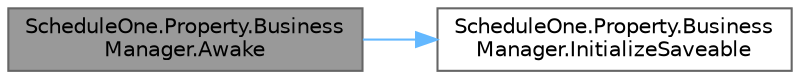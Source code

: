 digraph "ScheduleOne.Property.BusinessManager.Awake"
{
 // LATEX_PDF_SIZE
  bgcolor="transparent";
  edge [fontname=Helvetica,fontsize=10,labelfontname=Helvetica,labelfontsize=10];
  node [fontname=Helvetica,fontsize=10,shape=box,height=0.2,width=0.4];
  rankdir="LR";
  Node1 [id="Node000001",label="ScheduleOne.Property.Business\lManager.Awake",height=0.2,width=0.4,color="gray40", fillcolor="grey60", style="filled", fontcolor="black",tooltip=" "];
  Node1 -> Node2 [id="edge1_Node000001_Node000002",color="steelblue1",style="solid",tooltip=" "];
  Node2 [id="Node000002",label="ScheduleOne.Property.Business\lManager.InitializeSaveable",height=0.2,width=0.4,color="grey40", fillcolor="white", style="filled",URL="$class_schedule_one_1_1_property_1_1_business_manager.html#a14c7183c99d69b10f061dadcf5cda003",tooltip=" "];
}

